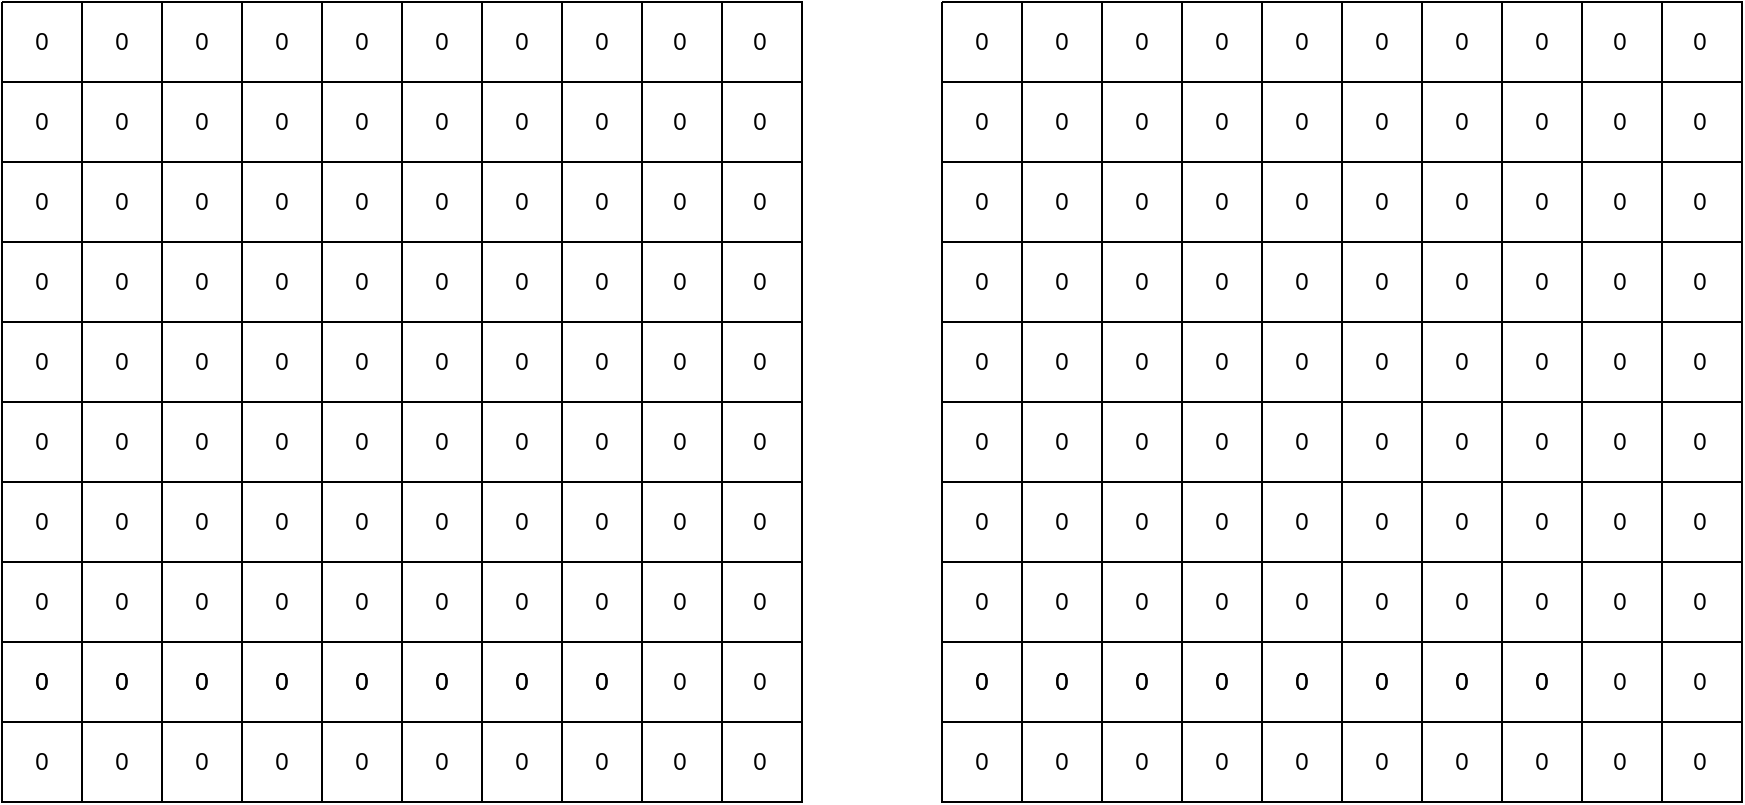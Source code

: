 <mxfile version="26.2.13">
  <diagram name="第 1 页" id="OUNnUQod2xvK-KVeyG47">
    <mxGraphModel dx="375" dy="508" grid="1" gridSize="10" guides="1" tooltips="1" connect="1" arrows="1" fold="1" page="1" pageScale="1" pageWidth="827" pageHeight="1169" math="0" shadow="0">
      <root>
        <mxCell id="0" />
        <mxCell id="1" parent="0" />
        <mxCell id="dnJYd_XQ4KpiOf3K0V7W-134" value="" style="group" vertex="1" connectable="0" parent="1">
          <mxGeometry x="20" y="20" width="400" height="400" as="geometry" />
        </mxCell>
        <mxCell id="dnJYd_XQ4KpiOf3K0V7W-11" value="" style="shape=stencil(rZfBboMwDEC/ZQcfmYBAgGOgdN/BRjaiUUDA2u7vF6Cg0tEobSxxwHby/JRIIQBJuiJrOLh2lR04kB24rmOfHVtm3lqRy1C+FXPBnuLTTZx1Df/op+Qxa0X2XvKp0vVt/c1PIu8vDFEVvBX9UCUp2EyOGR6SfNYt/2rrnypfFZayKMsJNqb2m4OaTLaZm1pXXZ1X/7bjeuaLZQ0vqQ/Mg4hCGkKcQhxBSoE5EFJZlUPuAw71cTA7T/0u6/K7iratZ0ApqivAsrR4iCV+BIKO0ALMuyHXPgTGIA0gZhDvTTbBQVlCHYbKAmMj9RgqC4JgocdQWXgIFnoMlYWPYKHHUFlQBAs9hsoiQLDQY6gsQgQLPYbKIkKw0GPMp10ALB6/PU+dds669VP2zxz2awvX2MJFsCDGFgTBwjO28BAsfGMLH8GCGltQBIvA2CJAsAiNLUIEi8jYInrIgiQyP17Qt2p3r/bjtH//BmN2+nMZE38=);whiteSpace=wrap;html=1;" vertex="1" parent="dnJYd_XQ4KpiOf3K0V7W-134">
          <mxGeometry width="400" height="400" as="geometry" />
        </mxCell>
        <mxCell id="dnJYd_XQ4KpiOf3K0V7W-12" value="0" style="text;html=1;align=center;verticalAlign=middle;whiteSpace=wrap;rounded=0;" vertex="1" parent="dnJYd_XQ4KpiOf3K0V7W-134">
          <mxGeometry x="5" y="5" width="30" height="30" as="geometry" />
        </mxCell>
        <mxCell id="dnJYd_XQ4KpiOf3K0V7W-13" value="0" style="text;html=1;align=center;verticalAlign=middle;whiteSpace=wrap;rounded=0;" vertex="1" parent="dnJYd_XQ4KpiOf3K0V7W-134">
          <mxGeometry x="45" y="5" width="30" height="30" as="geometry" />
        </mxCell>
        <mxCell id="dnJYd_XQ4KpiOf3K0V7W-19" value="0" style="text;html=1;align=center;verticalAlign=middle;whiteSpace=wrap;rounded=0;" vertex="1" parent="dnJYd_XQ4KpiOf3K0V7W-134">
          <mxGeometry x="85" y="5" width="30" height="30" as="geometry" />
        </mxCell>
        <mxCell id="dnJYd_XQ4KpiOf3K0V7W-20" value="0" style="text;html=1;align=center;verticalAlign=middle;whiteSpace=wrap;rounded=0;" vertex="1" parent="dnJYd_XQ4KpiOf3K0V7W-134">
          <mxGeometry x="125" y="5" width="30" height="30" as="geometry" />
        </mxCell>
        <mxCell id="dnJYd_XQ4KpiOf3K0V7W-21" value="0" style="text;html=1;align=center;verticalAlign=middle;whiteSpace=wrap;rounded=0;" vertex="1" parent="dnJYd_XQ4KpiOf3K0V7W-134">
          <mxGeometry x="165" y="5" width="30" height="30" as="geometry" />
        </mxCell>
        <mxCell id="dnJYd_XQ4KpiOf3K0V7W-22" value="0" style="text;html=1;align=center;verticalAlign=middle;whiteSpace=wrap;rounded=0;" vertex="1" parent="dnJYd_XQ4KpiOf3K0V7W-134">
          <mxGeometry x="205" y="5" width="30" height="30" as="geometry" />
        </mxCell>
        <mxCell id="dnJYd_XQ4KpiOf3K0V7W-23" value="0" style="text;html=1;align=center;verticalAlign=middle;whiteSpace=wrap;rounded=0;" vertex="1" parent="dnJYd_XQ4KpiOf3K0V7W-134">
          <mxGeometry x="245" y="5" width="30" height="30" as="geometry" />
        </mxCell>
        <mxCell id="dnJYd_XQ4KpiOf3K0V7W-24" value="0" style="text;html=1;align=center;verticalAlign=middle;whiteSpace=wrap;rounded=0;" vertex="1" parent="dnJYd_XQ4KpiOf3K0V7W-134">
          <mxGeometry x="285" y="5" width="30" height="30" as="geometry" />
        </mxCell>
        <mxCell id="dnJYd_XQ4KpiOf3K0V7W-25" value="0" style="text;html=1;align=center;verticalAlign=middle;whiteSpace=wrap;rounded=0;" vertex="1" parent="dnJYd_XQ4KpiOf3K0V7W-134">
          <mxGeometry x="323.5" y="5" width="30" height="30" as="geometry" />
        </mxCell>
        <mxCell id="dnJYd_XQ4KpiOf3K0V7W-26" value="0" style="text;html=1;align=center;verticalAlign=middle;whiteSpace=wrap;rounded=0;" vertex="1" parent="dnJYd_XQ4KpiOf3K0V7W-134">
          <mxGeometry x="363.5" y="5" width="30" height="30" as="geometry" />
        </mxCell>
        <mxCell id="dnJYd_XQ4KpiOf3K0V7W-27" value="0" style="text;html=1;align=center;verticalAlign=middle;whiteSpace=wrap;rounded=0;" vertex="1" parent="dnJYd_XQ4KpiOf3K0V7W-134">
          <mxGeometry x="5" y="45" width="30" height="30" as="geometry" />
        </mxCell>
        <mxCell id="dnJYd_XQ4KpiOf3K0V7W-28" value="0" style="text;html=1;align=center;verticalAlign=middle;whiteSpace=wrap;rounded=0;" vertex="1" parent="dnJYd_XQ4KpiOf3K0V7W-134">
          <mxGeometry x="45" y="45" width="30" height="30" as="geometry" />
        </mxCell>
        <mxCell id="dnJYd_XQ4KpiOf3K0V7W-29" value="0" style="text;html=1;align=center;verticalAlign=middle;whiteSpace=wrap;rounded=0;" vertex="1" parent="dnJYd_XQ4KpiOf3K0V7W-134">
          <mxGeometry x="85" y="45" width="30" height="30" as="geometry" />
        </mxCell>
        <mxCell id="dnJYd_XQ4KpiOf3K0V7W-30" value="0" style="text;html=1;align=center;verticalAlign=middle;whiteSpace=wrap;rounded=0;" vertex="1" parent="dnJYd_XQ4KpiOf3K0V7W-134">
          <mxGeometry x="125" y="45" width="30" height="30" as="geometry" />
        </mxCell>
        <mxCell id="dnJYd_XQ4KpiOf3K0V7W-31" value="0" style="text;html=1;align=center;verticalAlign=middle;whiteSpace=wrap;rounded=0;" vertex="1" parent="dnJYd_XQ4KpiOf3K0V7W-134">
          <mxGeometry x="165" y="45" width="30" height="30" as="geometry" />
        </mxCell>
        <mxCell id="dnJYd_XQ4KpiOf3K0V7W-32" value="0" style="text;html=1;align=center;verticalAlign=middle;whiteSpace=wrap;rounded=0;" vertex="1" parent="dnJYd_XQ4KpiOf3K0V7W-134">
          <mxGeometry x="205" y="45" width="30" height="30" as="geometry" />
        </mxCell>
        <mxCell id="dnJYd_XQ4KpiOf3K0V7W-33" value="0" style="text;html=1;align=center;verticalAlign=middle;whiteSpace=wrap;rounded=0;" vertex="1" parent="dnJYd_XQ4KpiOf3K0V7W-134">
          <mxGeometry x="245" y="45" width="30" height="30" as="geometry" />
        </mxCell>
        <mxCell id="dnJYd_XQ4KpiOf3K0V7W-34" value="0" style="text;html=1;align=center;verticalAlign=middle;whiteSpace=wrap;rounded=0;" vertex="1" parent="dnJYd_XQ4KpiOf3K0V7W-134">
          <mxGeometry x="285" y="45" width="30" height="30" as="geometry" />
        </mxCell>
        <mxCell id="dnJYd_XQ4KpiOf3K0V7W-35" value="0" style="text;html=1;align=center;verticalAlign=middle;whiteSpace=wrap;rounded=0;" vertex="1" parent="dnJYd_XQ4KpiOf3K0V7W-134">
          <mxGeometry x="323.5" y="45" width="30" height="30" as="geometry" />
        </mxCell>
        <mxCell id="dnJYd_XQ4KpiOf3K0V7W-36" value="0" style="text;html=1;align=center;verticalAlign=middle;whiteSpace=wrap;rounded=0;" vertex="1" parent="dnJYd_XQ4KpiOf3K0V7W-134">
          <mxGeometry x="363.5" y="45" width="30" height="30" as="geometry" />
        </mxCell>
        <mxCell id="dnJYd_XQ4KpiOf3K0V7W-37" value="0" style="text;html=1;align=center;verticalAlign=middle;whiteSpace=wrap;rounded=0;" vertex="1" parent="dnJYd_XQ4KpiOf3K0V7W-134">
          <mxGeometry x="5" y="85" width="30" height="30" as="geometry" />
        </mxCell>
        <mxCell id="dnJYd_XQ4KpiOf3K0V7W-38" value="0" style="text;html=1;align=center;verticalAlign=middle;whiteSpace=wrap;rounded=0;" vertex="1" parent="dnJYd_XQ4KpiOf3K0V7W-134">
          <mxGeometry x="45" y="85" width="30" height="30" as="geometry" />
        </mxCell>
        <mxCell id="dnJYd_XQ4KpiOf3K0V7W-39" value="0" style="text;html=1;align=center;verticalAlign=middle;whiteSpace=wrap;rounded=0;" vertex="1" parent="dnJYd_XQ4KpiOf3K0V7W-134">
          <mxGeometry x="85" y="85" width="30" height="30" as="geometry" />
        </mxCell>
        <mxCell id="dnJYd_XQ4KpiOf3K0V7W-40" value="0" style="text;html=1;align=center;verticalAlign=middle;whiteSpace=wrap;rounded=0;" vertex="1" parent="dnJYd_XQ4KpiOf3K0V7W-134">
          <mxGeometry x="125" y="85" width="30" height="30" as="geometry" />
        </mxCell>
        <mxCell id="dnJYd_XQ4KpiOf3K0V7W-41" value="0" style="text;html=1;align=center;verticalAlign=middle;whiteSpace=wrap;rounded=0;" vertex="1" parent="dnJYd_XQ4KpiOf3K0V7W-134">
          <mxGeometry x="165" y="85" width="30" height="30" as="geometry" />
        </mxCell>
        <mxCell id="dnJYd_XQ4KpiOf3K0V7W-42" value="0" style="text;html=1;align=center;verticalAlign=middle;whiteSpace=wrap;rounded=0;" vertex="1" parent="dnJYd_XQ4KpiOf3K0V7W-134">
          <mxGeometry x="205" y="85" width="30" height="30" as="geometry" />
        </mxCell>
        <mxCell id="dnJYd_XQ4KpiOf3K0V7W-43" value="0" style="text;html=1;align=center;verticalAlign=middle;whiteSpace=wrap;rounded=0;" vertex="1" parent="dnJYd_XQ4KpiOf3K0V7W-134">
          <mxGeometry x="245" y="85" width="30" height="30" as="geometry" />
        </mxCell>
        <mxCell id="dnJYd_XQ4KpiOf3K0V7W-44" value="0" style="text;html=1;align=center;verticalAlign=middle;whiteSpace=wrap;rounded=0;" vertex="1" parent="dnJYd_XQ4KpiOf3K0V7W-134">
          <mxGeometry x="285" y="85" width="30" height="30" as="geometry" />
        </mxCell>
        <mxCell id="dnJYd_XQ4KpiOf3K0V7W-45" value="0" style="text;html=1;align=center;verticalAlign=middle;whiteSpace=wrap;rounded=0;" vertex="1" parent="dnJYd_XQ4KpiOf3K0V7W-134">
          <mxGeometry x="323.5" y="85" width="30" height="30" as="geometry" />
        </mxCell>
        <mxCell id="dnJYd_XQ4KpiOf3K0V7W-46" value="0" style="text;html=1;align=center;verticalAlign=middle;whiteSpace=wrap;rounded=0;" vertex="1" parent="dnJYd_XQ4KpiOf3K0V7W-134">
          <mxGeometry x="363.5" y="85" width="30" height="30" as="geometry" />
        </mxCell>
        <mxCell id="dnJYd_XQ4KpiOf3K0V7W-47" value="0" style="text;html=1;align=center;verticalAlign=middle;whiteSpace=wrap;rounded=0;" vertex="1" parent="dnJYd_XQ4KpiOf3K0V7W-134">
          <mxGeometry x="5" y="125" width="30" height="30" as="geometry" />
        </mxCell>
        <mxCell id="dnJYd_XQ4KpiOf3K0V7W-48" value="0" style="text;html=1;align=center;verticalAlign=middle;whiteSpace=wrap;rounded=0;" vertex="1" parent="dnJYd_XQ4KpiOf3K0V7W-134">
          <mxGeometry x="45" y="125" width="30" height="30" as="geometry" />
        </mxCell>
        <mxCell id="dnJYd_XQ4KpiOf3K0V7W-49" value="0" style="text;html=1;align=center;verticalAlign=middle;whiteSpace=wrap;rounded=0;" vertex="1" parent="dnJYd_XQ4KpiOf3K0V7W-134">
          <mxGeometry x="85" y="125" width="30" height="30" as="geometry" />
        </mxCell>
        <mxCell id="dnJYd_XQ4KpiOf3K0V7W-50" value="0" style="text;html=1;align=center;verticalAlign=middle;whiteSpace=wrap;rounded=0;" vertex="1" parent="dnJYd_XQ4KpiOf3K0V7W-134">
          <mxGeometry x="125" y="125" width="30" height="30" as="geometry" />
        </mxCell>
        <mxCell id="dnJYd_XQ4KpiOf3K0V7W-51" value="0" style="text;html=1;align=center;verticalAlign=middle;whiteSpace=wrap;rounded=0;" vertex="1" parent="dnJYd_XQ4KpiOf3K0V7W-134">
          <mxGeometry x="165" y="125" width="30" height="30" as="geometry" />
        </mxCell>
        <mxCell id="dnJYd_XQ4KpiOf3K0V7W-52" value="0" style="text;html=1;align=center;verticalAlign=middle;whiteSpace=wrap;rounded=0;" vertex="1" parent="dnJYd_XQ4KpiOf3K0V7W-134">
          <mxGeometry x="205" y="125" width="30" height="30" as="geometry" />
        </mxCell>
        <mxCell id="dnJYd_XQ4KpiOf3K0V7W-53" value="0" style="text;html=1;align=center;verticalAlign=middle;whiteSpace=wrap;rounded=0;" vertex="1" parent="dnJYd_XQ4KpiOf3K0V7W-134">
          <mxGeometry x="245" y="125" width="30" height="30" as="geometry" />
        </mxCell>
        <mxCell id="dnJYd_XQ4KpiOf3K0V7W-54" value="0" style="text;html=1;align=center;verticalAlign=middle;whiteSpace=wrap;rounded=0;" vertex="1" parent="dnJYd_XQ4KpiOf3K0V7W-134">
          <mxGeometry x="285" y="125" width="30" height="30" as="geometry" />
        </mxCell>
        <mxCell id="dnJYd_XQ4KpiOf3K0V7W-55" value="0" style="text;html=1;align=center;verticalAlign=middle;whiteSpace=wrap;rounded=0;" vertex="1" parent="dnJYd_XQ4KpiOf3K0V7W-134">
          <mxGeometry x="323.5" y="125" width="30" height="30" as="geometry" />
        </mxCell>
        <mxCell id="dnJYd_XQ4KpiOf3K0V7W-56" value="0" style="text;html=1;align=center;verticalAlign=middle;whiteSpace=wrap;rounded=0;" vertex="1" parent="dnJYd_XQ4KpiOf3K0V7W-134">
          <mxGeometry x="363.5" y="125" width="30" height="30" as="geometry" />
        </mxCell>
        <mxCell id="dnJYd_XQ4KpiOf3K0V7W-57" value="0" style="text;html=1;align=center;verticalAlign=middle;whiteSpace=wrap;rounded=0;" vertex="1" parent="dnJYd_XQ4KpiOf3K0V7W-134">
          <mxGeometry x="5" y="165" width="30" height="30" as="geometry" />
        </mxCell>
        <mxCell id="dnJYd_XQ4KpiOf3K0V7W-58" value="0" style="text;html=1;align=center;verticalAlign=middle;whiteSpace=wrap;rounded=0;" vertex="1" parent="dnJYd_XQ4KpiOf3K0V7W-134">
          <mxGeometry x="45" y="165" width="30" height="30" as="geometry" />
        </mxCell>
        <mxCell id="dnJYd_XQ4KpiOf3K0V7W-59" value="0" style="text;html=1;align=center;verticalAlign=middle;whiteSpace=wrap;rounded=0;" vertex="1" parent="dnJYd_XQ4KpiOf3K0V7W-134">
          <mxGeometry x="85" y="165" width="30" height="30" as="geometry" />
        </mxCell>
        <mxCell id="dnJYd_XQ4KpiOf3K0V7W-60" value="0" style="text;html=1;align=center;verticalAlign=middle;whiteSpace=wrap;rounded=0;" vertex="1" parent="dnJYd_XQ4KpiOf3K0V7W-134">
          <mxGeometry x="125" y="165" width="30" height="30" as="geometry" />
        </mxCell>
        <mxCell id="dnJYd_XQ4KpiOf3K0V7W-61" value="0" style="text;html=1;align=center;verticalAlign=middle;whiteSpace=wrap;rounded=0;" vertex="1" parent="dnJYd_XQ4KpiOf3K0V7W-134">
          <mxGeometry x="165" y="165" width="30" height="30" as="geometry" />
        </mxCell>
        <mxCell id="dnJYd_XQ4KpiOf3K0V7W-62" value="0" style="text;html=1;align=center;verticalAlign=middle;whiteSpace=wrap;rounded=0;" vertex="1" parent="dnJYd_XQ4KpiOf3K0V7W-134">
          <mxGeometry x="205" y="165" width="30" height="30" as="geometry" />
        </mxCell>
        <mxCell id="dnJYd_XQ4KpiOf3K0V7W-63" value="0" style="text;html=1;align=center;verticalAlign=middle;whiteSpace=wrap;rounded=0;" vertex="1" parent="dnJYd_XQ4KpiOf3K0V7W-134">
          <mxGeometry x="245" y="165" width="30" height="30" as="geometry" />
        </mxCell>
        <mxCell id="dnJYd_XQ4KpiOf3K0V7W-64" value="0" style="text;html=1;align=center;verticalAlign=middle;whiteSpace=wrap;rounded=0;" vertex="1" parent="dnJYd_XQ4KpiOf3K0V7W-134">
          <mxGeometry x="285" y="165" width="30" height="30" as="geometry" />
        </mxCell>
        <mxCell id="dnJYd_XQ4KpiOf3K0V7W-65" value="0" style="text;html=1;align=center;verticalAlign=middle;whiteSpace=wrap;rounded=0;" vertex="1" parent="dnJYd_XQ4KpiOf3K0V7W-134">
          <mxGeometry x="323.5" y="165" width="30" height="30" as="geometry" />
        </mxCell>
        <mxCell id="dnJYd_XQ4KpiOf3K0V7W-66" value="0" style="text;html=1;align=center;verticalAlign=middle;whiteSpace=wrap;rounded=0;" vertex="1" parent="dnJYd_XQ4KpiOf3K0V7W-134">
          <mxGeometry x="363.5" y="165" width="30" height="30" as="geometry" />
        </mxCell>
        <mxCell id="dnJYd_XQ4KpiOf3K0V7W-67" value="0" style="text;html=1;align=center;verticalAlign=middle;whiteSpace=wrap;rounded=0;" vertex="1" parent="dnJYd_XQ4KpiOf3K0V7W-134">
          <mxGeometry x="5" y="205" width="30" height="30" as="geometry" />
        </mxCell>
        <mxCell id="dnJYd_XQ4KpiOf3K0V7W-68" value="0" style="text;html=1;align=center;verticalAlign=middle;whiteSpace=wrap;rounded=0;" vertex="1" parent="dnJYd_XQ4KpiOf3K0V7W-134">
          <mxGeometry x="45" y="205" width="30" height="30" as="geometry" />
        </mxCell>
        <mxCell id="dnJYd_XQ4KpiOf3K0V7W-69" value="0" style="text;html=1;align=center;verticalAlign=middle;whiteSpace=wrap;rounded=0;" vertex="1" parent="dnJYd_XQ4KpiOf3K0V7W-134">
          <mxGeometry x="85" y="205" width="30" height="30" as="geometry" />
        </mxCell>
        <mxCell id="dnJYd_XQ4KpiOf3K0V7W-70" value="0" style="text;html=1;align=center;verticalAlign=middle;whiteSpace=wrap;rounded=0;" vertex="1" parent="dnJYd_XQ4KpiOf3K0V7W-134">
          <mxGeometry x="125" y="205" width="30" height="30" as="geometry" />
        </mxCell>
        <mxCell id="dnJYd_XQ4KpiOf3K0V7W-71" value="0" style="text;html=1;align=center;verticalAlign=middle;whiteSpace=wrap;rounded=0;" vertex="1" parent="dnJYd_XQ4KpiOf3K0V7W-134">
          <mxGeometry x="165" y="205" width="30" height="30" as="geometry" />
        </mxCell>
        <mxCell id="dnJYd_XQ4KpiOf3K0V7W-72" value="0" style="text;html=1;align=center;verticalAlign=middle;whiteSpace=wrap;rounded=0;" vertex="1" parent="dnJYd_XQ4KpiOf3K0V7W-134">
          <mxGeometry x="205" y="205" width="30" height="30" as="geometry" />
        </mxCell>
        <mxCell id="dnJYd_XQ4KpiOf3K0V7W-73" value="0" style="text;html=1;align=center;verticalAlign=middle;whiteSpace=wrap;rounded=0;" vertex="1" parent="dnJYd_XQ4KpiOf3K0V7W-134">
          <mxGeometry x="245" y="205" width="30" height="30" as="geometry" />
        </mxCell>
        <mxCell id="dnJYd_XQ4KpiOf3K0V7W-74" value="0" style="text;html=1;align=center;verticalAlign=middle;whiteSpace=wrap;rounded=0;" vertex="1" parent="dnJYd_XQ4KpiOf3K0V7W-134">
          <mxGeometry x="285" y="205" width="30" height="30" as="geometry" />
        </mxCell>
        <mxCell id="dnJYd_XQ4KpiOf3K0V7W-75" value="0" style="text;html=1;align=center;verticalAlign=middle;whiteSpace=wrap;rounded=0;" vertex="1" parent="dnJYd_XQ4KpiOf3K0V7W-134">
          <mxGeometry x="323.5" y="205" width="30" height="30" as="geometry" />
        </mxCell>
        <mxCell id="dnJYd_XQ4KpiOf3K0V7W-76" value="0" style="text;html=1;align=center;verticalAlign=middle;whiteSpace=wrap;rounded=0;" vertex="1" parent="dnJYd_XQ4KpiOf3K0V7W-134">
          <mxGeometry x="363.5" y="205" width="30" height="30" as="geometry" />
        </mxCell>
        <mxCell id="dnJYd_XQ4KpiOf3K0V7W-77" value="0" style="text;html=1;align=center;verticalAlign=middle;whiteSpace=wrap;rounded=0;" vertex="1" parent="dnJYd_XQ4KpiOf3K0V7W-134">
          <mxGeometry x="5" y="245" width="30" height="30" as="geometry" />
        </mxCell>
        <mxCell id="dnJYd_XQ4KpiOf3K0V7W-78" value="0" style="text;html=1;align=center;verticalAlign=middle;whiteSpace=wrap;rounded=0;" vertex="1" parent="dnJYd_XQ4KpiOf3K0V7W-134">
          <mxGeometry x="45" y="245" width="30" height="30" as="geometry" />
        </mxCell>
        <mxCell id="dnJYd_XQ4KpiOf3K0V7W-79" value="0" style="text;html=1;align=center;verticalAlign=middle;whiteSpace=wrap;rounded=0;" vertex="1" parent="dnJYd_XQ4KpiOf3K0V7W-134">
          <mxGeometry x="85" y="245" width="30" height="30" as="geometry" />
        </mxCell>
        <mxCell id="dnJYd_XQ4KpiOf3K0V7W-80" value="0" style="text;html=1;align=center;verticalAlign=middle;whiteSpace=wrap;rounded=0;" vertex="1" parent="dnJYd_XQ4KpiOf3K0V7W-134">
          <mxGeometry x="125" y="245" width="30" height="30" as="geometry" />
        </mxCell>
        <mxCell id="dnJYd_XQ4KpiOf3K0V7W-81" value="0" style="text;html=1;align=center;verticalAlign=middle;whiteSpace=wrap;rounded=0;" vertex="1" parent="dnJYd_XQ4KpiOf3K0V7W-134">
          <mxGeometry x="165" y="245" width="30" height="30" as="geometry" />
        </mxCell>
        <mxCell id="dnJYd_XQ4KpiOf3K0V7W-82" value="0" style="text;html=1;align=center;verticalAlign=middle;whiteSpace=wrap;rounded=0;" vertex="1" parent="dnJYd_XQ4KpiOf3K0V7W-134">
          <mxGeometry x="205" y="245" width="30" height="30" as="geometry" />
        </mxCell>
        <mxCell id="dnJYd_XQ4KpiOf3K0V7W-83" value="0" style="text;html=1;align=center;verticalAlign=middle;whiteSpace=wrap;rounded=0;" vertex="1" parent="dnJYd_XQ4KpiOf3K0V7W-134">
          <mxGeometry x="245" y="245" width="30" height="30" as="geometry" />
        </mxCell>
        <mxCell id="dnJYd_XQ4KpiOf3K0V7W-84" value="0" style="text;html=1;align=center;verticalAlign=middle;whiteSpace=wrap;rounded=0;" vertex="1" parent="dnJYd_XQ4KpiOf3K0V7W-134">
          <mxGeometry x="285" y="245" width="30" height="30" as="geometry" />
        </mxCell>
        <mxCell id="dnJYd_XQ4KpiOf3K0V7W-85" value="0" style="text;html=1;align=center;verticalAlign=middle;whiteSpace=wrap;rounded=0;" vertex="1" parent="dnJYd_XQ4KpiOf3K0V7W-134">
          <mxGeometry x="323.5" y="245" width="30" height="30" as="geometry" />
        </mxCell>
        <mxCell id="dnJYd_XQ4KpiOf3K0V7W-86" value="0" style="text;html=1;align=center;verticalAlign=middle;whiteSpace=wrap;rounded=0;" vertex="1" parent="dnJYd_XQ4KpiOf3K0V7W-134">
          <mxGeometry x="363.5" y="245" width="30" height="30" as="geometry" />
        </mxCell>
        <mxCell id="dnJYd_XQ4KpiOf3K0V7W-87" value="0" style="text;html=1;align=center;verticalAlign=middle;whiteSpace=wrap;rounded=0;" vertex="1" parent="dnJYd_XQ4KpiOf3K0V7W-134">
          <mxGeometry x="5" y="285" width="30" height="30" as="geometry" />
        </mxCell>
        <mxCell id="dnJYd_XQ4KpiOf3K0V7W-88" value="0" style="text;html=1;align=center;verticalAlign=middle;whiteSpace=wrap;rounded=0;" vertex="1" parent="dnJYd_XQ4KpiOf3K0V7W-134">
          <mxGeometry x="45" y="285" width="30" height="30" as="geometry" />
        </mxCell>
        <mxCell id="dnJYd_XQ4KpiOf3K0V7W-89" value="0" style="text;html=1;align=center;verticalAlign=middle;whiteSpace=wrap;rounded=0;" vertex="1" parent="dnJYd_XQ4KpiOf3K0V7W-134">
          <mxGeometry x="85" y="285" width="30" height="30" as="geometry" />
        </mxCell>
        <mxCell id="dnJYd_XQ4KpiOf3K0V7W-90" value="0" style="text;html=1;align=center;verticalAlign=middle;whiteSpace=wrap;rounded=0;" vertex="1" parent="dnJYd_XQ4KpiOf3K0V7W-134">
          <mxGeometry x="125" y="285" width="30" height="30" as="geometry" />
        </mxCell>
        <mxCell id="dnJYd_XQ4KpiOf3K0V7W-91" value="0" style="text;html=1;align=center;verticalAlign=middle;whiteSpace=wrap;rounded=0;" vertex="1" parent="dnJYd_XQ4KpiOf3K0V7W-134">
          <mxGeometry x="165" y="285" width="30" height="30" as="geometry" />
        </mxCell>
        <mxCell id="dnJYd_XQ4KpiOf3K0V7W-92" value="0" style="text;html=1;align=center;verticalAlign=middle;whiteSpace=wrap;rounded=0;" vertex="1" parent="dnJYd_XQ4KpiOf3K0V7W-134">
          <mxGeometry x="205" y="285" width="30" height="30" as="geometry" />
        </mxCell>
        <mxCell id="dnJYd_XQ4KpiOf3K0V7W-93" value="0" style="text;html=1;align=center;verticalAlign=middle;whiteSpace=wrap;rounded=0;" vertex="1" parent="dnJYd_XQ4KpiOf3K0V7W-134">
          <mxGeometry x="245" y="285" width="30" height="30" as="geometry" />
        </mxCell>
        <mxCell id="dnJYd_XQ4KpiOf3K0V7W-94" value="0" style="text;html=1;align=center;verticalAlign=middle;whiteSpace=wrap;rounded=0;" vertex="1" parent="dnJYd_XQ4KpiOf3K0V7W-134">
          <mxGeometry x="285" y="285" width="30" height="30" as="geometry" />
        </mxCell>
        <mxCell id="dnJYd_XQ4KpiOf3K0V7W-95" value="0" style="text;html=1;align=center;verticalAlign=middle;whiteSpace=wrap;rounded=0;" vertex="1" parent="dnJYd_XQ4KpiOf3K0V7W-134">
          <mxGeometry x="323.5" y="285" width="30" height="30" as="geometry" />
        </mxCell>
        <mxCell id="dnJYd_XQ4KpiOf3K0V7W-96" value="0" style="text;html=1;align=center;verticalAlign=middle;whiteSpace=wrap;rounded=0;" vertex="1" parent="dnJYd_XQ4KpiOf3K0V7W-134">
          <mxGeometry x="363.5" y="285" width="30" height="30" as="geometry" />
        </mxCell>
        <mxCell id="dnJYd_XQ4KpiOf3K0V7W-97" value="0" style="text;html=1;align=center;verticalAlign=middle;whiteSpace=wrap;rounded=0;" vertex="1" parent="dnJYd_XQ4KpiOf3K0V7W-134">
          <mxGeometry x="5" y="325" width="30" height="30" as="geometry" />
        </mxCell>
        <mxCell id="dnJYd_XQ4KpiOf3K0V7W-98" value="0" style="text;html=1;align=center;verticalAlign=middle;whiteSpace=wrap;rounded=0;" vertex="1" parent="dnJYd_XQ4KpiOf3K0V7W-134">
          <mxGeometry x="45" y="325" width="30" height="30" as="geometry" />
        </mxCell>
        <mxCell id="dnJYd_XQ4KpiOf3K0V7W-99" value="0" style="text;html=1;align=center;verticalAlign=middle;whiteSpace=wrap;rounded=0;" vertex="1" parent="dnJYd_XQ4KpiOf3K0V7W-134">
          <mxGeometry x="85" y="325" width="30" height="30" as="geometry" />
        </mxCell>
        <mxCell id="dnJYd_XQ4KpiOf3K0V7W-100" value="0" style="text;html=1;align=center;verticalAlign=middle;whiteSpace=wrap;rounded=0;" vertex="1" parent="dnJYd_XQ4KpiOf3K0V7W-134">
          <mxGeometry x="125" y="325" width="30" height="30" as="geometry" />
        </mxCell>
        <mxCell id="dnJYd_XQ4KpiOf3K0V7W-101" value="0" style="text;html=1;align=center;verticalAlign=middle;whiteSpace=wrap;rounded=0;" vertex="1" parent="dnJYd_XQ4KpiOf3K0V7W-134">
          <mxGeometry x="165" y="325" width="30" height="30" as="geometry" />
        </mxCell>
        <mxCell id="dnJYd_XQ4KpiOf3K0V7W-102" value="0" style="text;html=1;align=center;verticalAlign=middle;whiteSpace=wrap;rounded=0;" vertex="1" parent="dnJYd_XQ4KpiOf3K0V7W-134">
          <mxGeometry x="205" y="325" width="30" height="30" as="geometry" />
        </mxCell>
        <mxCell id="dnJYd_XQ4KpiOf3K0V7W-103" value="0" style="text;html=1;align=center;verticalAlign=middle;whiteSpace=wrap;rounded=0;" vertex="1" parent="dnJYd_XQ4KpiOf3K0V7W-134">
          <mxGeometry x="245" y="325" width="30" height="30" as="geometry" />
        </mxCell>
        <mxCell id="dnJYd_XQ4KpiOf3K0V7W-104" value="0" style="text;html=1;align=center;verticalAlign=middle;whiteSpace=wrap;rounded=0;" vertex="1" parent="dnJYd_XQ4KpiOf3K0V7W-134">
          <mxGeometry x="285" y="325" width="30" height="30" as="geometry" />
        </mxCell>
        <mxCell id="dnJYd_XQ4KpiOf3K0V7W-105" value="0" style="text;html=1;align=center;verticalAlign=middle;whiteSpace=wrap;rounded=0;" vertex="1" parent="dnJYd_XQ4KpiOf3K0V7W-134">
          <mxGeometry x="323.5" y="325" width="30" height="30" as="geometry" />
        </mxCell>
        <mxCell id="dnJYd_XQ4KpiOf3K0V7W-106" value="0" style="text;html=1;align=center;verticalAlign=middle;whiteSpace=wrap;rounded=0;" vertex="1" parent="dnJYd_XQ4KpiOf3K0V7W-134">
          <mxGeometry x="363.5" y="325" width="30" height="30" as="geometry" />
        </mxCell>
        <mxCell id="dnJYd_XQ4KpiOf3K0V7W-107" value="0" style="text;html=1;align=center;verticalAlign=middle;whiteSpace=wrap;rounded=0;" vertex="1" parent="dnJYd_XQ4KpiOf3K0V7W-134">
          <mxGeometry x="5" y="325" width="30" height="30" as="geometry" />
        </mxCell>
        <mxCell id="dnJYd_XQ4KpiOf3K0V7W-108" value="0" style="text;html=1;align=center;verticalAlign=middle;whiteSpace=wrap;rounded=0;" vertex="1" parent="dnJYd_XQ4KpiOf3K0V7W-134">
          <mxGeometry x="45" y="325" width="30" height="30" as="geometry" />
        </mxCell>
        <mxCell id="dnJYd_XQ4KpiOf3K0V7W-109" value="0" style="text;html=1;align=center;verticalAlign=middle;whiteSpace=wrap;rounded=0;" vertex="1" parent="dnJYd_XQ4KpiOf3K0V7W-134">
          <mxGeometry x="85" y="325" width="30" height="30" as="geometry" />
        </mxCell>
        <mxCell id="dnJYd_XQ4KpiOf3K0V7W-110" value="0" style="text;html=1;align=center;verticalAlign=middle;whiteSpace=wrap;rounded=0;" vertex="1" parent="dnJYd_XQ4KpiOf3K0V7W-134">
          <mxGeometry x="125" y="325" width="30" height="30" as="geometry" />
        </mxCell>
        <mxCell id="dnJYd_XQ4KpiOf3K0V7W-111" value="0" style="text;html=1;align=center;verticalAlign=middle;whiteSpace=wrap;rounded=0;" vertex="1" parent="dnJYd_XQ4KpiOf3K0V7W-134">
          <mxGeometry x="165" y="325" width="30" height="30" as="geometry" />
        </mxCell>
        <mxCell id="dnJYd_XQ4KpiOf3K0V7W-112" value="0" style="text;html=1;align=center;verticalAlign=middle;whiteSpace=wrap;rounded=0;" vertex="1" parent="dnJYd_XQ4KpiOf3K0V7W-134">
          <mxGeometry x="205" y="325" width="30" height="30" as="geometry" />
        </mxCell>
        <mxCell id="dnJYd_XQ4KpiOf3K0V7W-113" value="0" style="text;html=1;align=center;verticalAlign=middle;whiteSpace=wrap;rounded=0;" vertex="1" parent="dnJYd_XQ4KpiOf3K0V7W-134">
          <mxGeometry x="245" y="325" width="30" height="30" as="geometry" />
        </mxCell>
        <mxCell id="dnJYd_XQ4KpiOf3K0V7W-114" value="0" style="text;html=1;align=center;verticalAlign=middle;whiteSpace=wrap;rounded=0;" vertex="1" parent="dnJYd_XQ4KpiOf3K0V7W-134">
          <mxGeometry x="285" y="325" width="30" height="30" as="geometry" />
        </mxCell>
        <mxCell id="dnJYd_XQ4KpiOf3K0V7W-124" value="0" style="text;html=1;align=center;verticalAlign=middle;whiteSpace=wrap;rounded=0;" vertex="1" parent="dnJYd_XQ4KpiOf3K0V7W-134">
          <mxGeometry x="323.5" y="365" width="30" height="30" as="geometry" />
        </mxCell>
        <mxCell id="dnJYd_XQ4KpiOf3K0V7W-125" value="0" style="text;html=1;align=center;verticalAlign=middle;whiteSpace=wrap;rounded=0;" vertex="1" parent="dnJYd_XQ4KpiOf3K0V7W-134">
          <mxGeometry x="363.5" y="365" width="30" height="30" as="geometry" />
        </mxCell>
        <mxCell id="dnJYd_XQ4KpiOf3K0V7W-126" value="0" style="text;html=1;align=center;verticalAlign=middle;whiteSpace=wrap;rounded=0;" vertex="1" parent="dnJYd_XQ4KpiOf3K0V7W-134">
          <mxGeometry x="5" y="365" width="30" height="30" as="geometry" />
        </mxCell>
        <mxCell id="dnJYd_XQ4KpiOf3K0V7W-127" value="0" style="text;html=1;align=center;verticalAlign=middle;whiteSpace=wrap;rounded=0;" vertex="1" parent="dnJYd_XQ4KpiOf3K0V7W-134">
          <mxGeometry x="45" y="365" width="30" height="30" as="geometry" />
        </mxCell>
        <mxCell id="dnJYd_XQ4KpiOf3K0V7W-128" value="0" style="text;html=1;align=center;verticalAlign=middle;whiteSpace=wrap;rounded=0;" vertex="1" parent="dnJYd_XQ4KpiOf3K0V7W-134">
          <mxGeometry x="85" y="365" width="30" height="30" as="geometry" />
        </mxCell>
        <mxCell id="dnJYd_XQ4KpiOf3K0V7W-129" value="0" style="text;html=1;align=center;verticalAlign=middle;whiteSpace=wrap;rounded=0;" vertex="1" parent="dnJYd_XQ4KpiOf3K0V7W-134">
          <mxGeometry x="125" y="365" width="30" height="30" as="geometry" />
        </mxCell>
        <mxCell id="dnJYd_XQ4KpiOf3K0V7W-130" value="0" style="text;html=1;align=center;verticalAlign=middle;whiteSpace=wrap;rounded=0;" vertex="1" parent="dnJYd_XQ4KpiOf3K0V7W-134">
          <mxGeometry x="165" y="365" width="30" height="30" as="geometry" />
        </mxCell>
        <mxCell id="dnJYd_XQ4KpiOf3K0V7W-131" value="0" style="text;html=1;align=center;verticalAlign=middle;whiteSpace=wrap;rounded=0;" vertex="1" parent="dnJYd_XQ4KpiOf3K0V7W-134">
          <mxGeometry x="205" y="365" width="30" height="30" as="geometry" />
        </mxCell>
        <mxCell id="dnJYd_XQ4KpiOf3K0V7W-132" value="0" style="text;html=1;align=center;verticalAlign=middle;whiteSpace=wrap;rounded=0;" vertex="1" parent="dnJYd_XQ4KpiOf3K0V7W-134">
          <mxGeometry x="245" y="365" width="30" height="30" as="geometry" />
        </mxCell>
        <mxCell id="dnJYd_XQ4KpiOf3K0V7W-133" value="0" style="text;html=1;align=center;verticalAlign=middle;whiteSpace=wrap;rounded=0;" vertex="1" parent="dnJYd_XQ4KpiOf3K0V7W-134">
          <mxGeometry x="285" y="365" width="30" height="30" as="geometry" />
        </mxCell>
        <mxCell id="dnJYd_XQ4KpiOf3K0V7W-135" value="" style="group" vertex="1" connectable="0" parent="1">
          <mxGeometry x="490" y="20" width="400" height="400" as="geometry" />
        </mxCell>
        <mxCell id="dnJYd_XQ4KpiOf3K0V7W-136" value="" style="shape=stencil(rZfBboMwDEC/ZQcfmYBAgGOgdN/BRjaiUUDA2u7vF6Cg0tEobSxxwHby/JRIIQBJuiJrOLh2lR04kB24rmOfHVtm3lqRy1C+FXPBnuLTTZx1Df/op+Qxa0X2XvKp0vVt/c1PIu8vDFEVvBX9UCUp2EyOGR6SfNYt/2rrnypfFZayKMsJNqb2m4OaTLaZm1pXXZ1X/7bjeuaLZQ0vqQ/Mg4hCGkKcQhxBSoE5EFJZlUPuAw71cTA7T/0u6/K7iratZ0ApqivAsrR4iCV+BIKO0ALMuyHXPgTGIA0gZhDvTTbBQVlCHYbKAmMj9RgqC4JgocdQWXgIFnoMlYWPYKHHUFlQBAs9hsoiQLDQY6gsQgQLPYbKIkKw0GPMp10ALB6/PU+dds669VP2zxz2awvX2MJFsCDGFgTBwjO28BAsfGMLH8GCGltQBIvA2CJAsAiNLUIEi8jYInrIgiQyP17Qt2p3r/bjtH//BmN2+nMZE38=);whiteSpace=wrap;html=1;" vertex="1" parent="dnJYd_XQ4KpiOf3K0V7W-135">
          <mxGeometry width="400" height="400" as="geometry" />
        </mxCell>
        <mxCell id="dnJYd_XQ4KpiOf3K0V7W-137" value="0" style="text;html=1;align=center;verticalAlign=middle;whiteSpace=wrap;rounded=0;" vertex="1" parent="dnJYd_XQ4KpiOf3K0V7W-135">
          <mxGeometry x="5" y="5" width="30" height="30" as="geometry" />
        </mxCell>
        <mxCell id="dnJYd_XQ4KpiOf3K0V7W-138" value="0" style="text;html=1;align=center;verticalAlign=middle;whiteSpace=wrap;rounded=0;" vertex="1" parent="dnJYd_XQ4KpiOf3K0V7W-135">
          <mxGeometry x="45" y="5" width="30" height="30" as="geometry" />
        </mxCell>
        <mxCell id="dnJYd_XQ4KpiOf3K0V7W-139" value="0" style="text;html=1;align=center;verticalAlign=middle;whiteSpace=wrap;rounded=0;" vertex="1" parent="dnJYd_XQ4KpiOf3K0V7W-135">
          <mxGeometry x="85" y="5" width="30" height="30" as="geometry" />
        </mxCell>
        <mxCell id="dnJYd_XQ4KpiOf3K0V7W-140" value="0" style="text;html=1;align=center;verticalAlign=middle;whiteSpace=wrap;rounded=0;" vertex="1" parent="dnJYd_XQ4KpiOf3K0V7W-135">
          <mxGeometry x="125" y="5" width="30" height="30" as="geometry" />
        </mxCell>
        <mxCell id="dnJYd_XQ4KpiOf3K0V7W-141" value="0" style="text;html=1;align=center;verticalAlign=middle;whiteSpace=wrap;rounded=0;" vertex="1" parent="dnJYd_XQ4KpiOf3K0V7W-135">
          <mxGeometry x="165" y="5" width="30" height="30" as="geometry" />
        </mxCell>
        <mxCell id="dnJYd_XQ4KpiOf3K0V7W-142" value="0" style="text;html=1;align=center;verticalAlign=middle;whiteSpace=wrap;rounded=0;" vertex="1" parent="dnJYd_XQ4KpiOf3K0V7W-135">
          <mxGeometry x="205" y="5" width="30" height="30" as="geometry" />
        </mxCell>
        <mxCell id="dnJYd_XQ4KpiOf3K0V7W-143" value="0" style="text;html=1;align=center;verticalAlign=middle;whiteSpace=wrap;rounded=0;" vertex="1" parent="dnJYd_XQ4KpiOf3K0V7W-135">
          <mxGeometry x="245" y="5" width="30" height="30" as="geometry" />
        </mxCell>
        <mxCell id="dnJYd_XQ4KpiOf3K0V7W-144" value="0" style="text;html=1;align=center;verticalAlign=middle;whiteSpace=wrap;rounded=0;" vertex="1" parent="dnJYd_XQ4KpiOf3K0V7W-135">
          <mxGeometry x="285" y="5" width="30" height="30" as="geometry" />
        </mxCell>
        <mxCell id="dnJYd_XQ4KpiOf3K0V7W-145" value="0" style="text;html=1;align=center;verticalAlign=middle;whiteSpace=wrap;rounded=0;" vertex="1" parent="dnJYd_XQ4KpiOf3K0V7W-135">
          <mxGeometry x="323.5" y="5" width="30" height="30" as="geometry" />
        </mxCell>
        <mxCell id="dnJYd_XQ4KpiOf3K0V7W-146" value="0" style="text;html=1;align=center;verticalAlign=middle;whiteSpace=wrap;rounded=0;" vertex="1" parent="dnJYd_XQ4KpiOf3K0V7W-135">
          <mxGeometry x="363.5" y="5" width="30" height="30" as="geometry" />
        </mxCell>
        <mxCell id="dnJYd_XQ4KpiOf3K0V7W-147" value="0" style="text;html=1;align=center;verticalAlign=middle;whiteSpace=wrap;rounded=0;" vertex="1" parent="dnJYd_XQ4KpiOf3K0V7W-135">
          <mxGeometry x="5" y="45" width="30" height="30" as="geometry" />
        </mxCell>
        <mxCell id="dnJYd_XQ4KpiOf3K0V7W-148" value="0" style="text;html=1;align=center;verticalAlign=middle;whiteSpace=wrap;rounded=0;" vertex="1" parent="dnJYd_XQ4KpiOf3K0V7W-135">
          <mxGeometry x="45" y="45" width="30" height="30" as="geometry" />
        </mxCell>
        <mxCell id="dnJYd_XQ4KpiOf3K0V7W-149" value="0" style="text;html=1;align=center;verticalAlign=middle;whiteSpace=wrap;rounded=0;" vertex="1" parent="dnJYd_XQ4KpiOf3K0V7W-135">
          <mxGeometry x="85" y="45" width="30" height="30" as="geometry" />
        </mxCell>
        <mxCell id="dnJYd_XQ4KpiOf3K0V7W-150" value="0" style="text;html=1;align=center;verticalAlign=middle;whiteSpace=wrap;rounded=0;" vertex="1" parent="dnJYd_XQ4KpiOf3K0V7W-135">
          <mxGeometry x="125" y="45" width="30" height="30" as="geometry" />
        </mxCell>
        <mxCell id="dnJYd_XQ4KpiOf3K0V7W-151" value="0" style="text;html=1;align=center;verticalAlign=middle;whiteSpace=wrap;rounded=0;" vertex="1" parent="dnJYd_XQ4KpiOf3K0V7W-135">
          <mxGeometry x="165" y="45" width="30" height="30" as="geometry" />
        </mxCell>
        <mxCell id="dnJYd_XQ4KpiOf3K0V7W-152" value="0" style="text;html=1;align=center;verticalAlign=middle;whiteSpace=wrap;rounded=0;" vertex="1" parent="dnJYd_XQ4KpiOf3K0V7W-135">
          <mxGeometry x="205" y="45" width="30" height="30" as="geometry" />
        </mxCell>
        <mxCell id="dnJYd_XQ4KpiOf3K0V7W-153" value="0" style="text;html=1;align=center;verticalAlign=middle;whiteSpace=wrap;rounded=0;" vertex="1" parent="dnJYd_XQ4KpiOf3K0V7W-135">
          <mxGeometry x="245" y="45" width="30" height="30" as="geometry" />
        </mxCell>
        <mxCell id="dnJYd_XQ4KpiOf3K0V7W-154" value="0" style="text;html=1;align=center;verticalAlign=middle;whiteSpace=wrap;rounded=0;" vertex="1" parent="dnJYd_XQ4KpiOf3K0V7W-135">
          <mxGeometry x="285" y="45" width="30" height="30" as="geometry" />
        </mxCell>
        <mxCell id="dnJYd_XQ4KpiOf3K0V7W-155" value="0" style="text;html=1;align=center;verticalAlign=middle;whiteSpace=wrap;rounded=0;" vertex="1" parent="dnJYd_XQ4KpiOf3K0V7W-135">
          <mxGeometry x="323.5" y="45" width="30" height="30" as="geometry" />
        </mxCell>
        <mxCell id="dnJYd_XQ4KpiOf3K0V7W-156" value="0" style="text;html=1;align=center;verticalAlign=middle;whiteSpace=wrap;rounded=0;" vertex="1" parent="dnJYd_XQ4KpiOf3K0V7W-135">
          <mxGeometry x="363.5" y="45" width="30" height="30" as="geometry" />
        </mxCell>
        <mxCell id="dnJYd_XQ4KpiOf3K0V7W-157" value="0" style="text;html=1;align=center;verticalAlign=middle;whiteSpace=wrap;rounded=0;" vertex="1" parent="dnJYd_XQ4KpiOf3K0V7W-135">
          <mxGeometry x="5" y="85" width="30" height="30" as="geometry" />
        </mxCell>
        <mxCell id="dnJYd_XQ4KpiOf3K0V7W-158" value="0" style="text;html=1;align=center;verticalAlign=middle;whiteSpace=wrap;rounded=0;" vertex="1" parent="dnJYd_XQ4KpiOf3K0V7W-135">
          <mxGeometry x="45" y="85" width="30" height="30" as="geometry" />
        </mxCell>
        <mxCell id="dnJYd_XQ4KpiOf3K0V7W-159" value="0" style="text;html=1;align=center;verticalAlign=middle;whiteSpace=wrap;rounded=0;" vertex="1" parent="dnJYd_XQ4KpiOf3K0V7W-135">
          <mxGeometry x="85" y="85" width="30" height="30" as="geometry" />
        </mxCell>
        <mxCell id="dnJYd_XQ4KpiOf3K0V7W-160" value="0" style="text;html=1;align=center;verticalAlign=middle;whiteSpace=wrap;rounded=0;" vertex="1" parent="dnJYd_XQ4KpiOf3K0V7W-135">
          <mxGeometry x="125" y="85" width="30" height="30" as="geometry" />
        </mxCell>
        <mxCell id="dnJYd_XQ4KpiOf3K0V7W-161" value="0" style="text;html=1;align=center;verticalAlign=middle;whiteSpace=wrap;rounded=0;" vertex="1" parent="dnJYd_XQ4KpiOf3K0V7W-135">
          <mxGeometry x="165" y="85" width="30" height="30" as="geometry" />
        </mxCell>
        <mxCell id="dnJYd_XQ4KpiOf3K0V7W-162" value="0" style="text;html=1;align=center;verticalAlign=middle;whiteSpace=wrap;rounded=0;" vertex="1" parent="dnJYd_XQ4KpiOf3K0V7W-135">
          <mxGeometry x="205" y="85" width="30" height="30" as="geometry" />
        </mxCell>
        <mxCell id="dnJYd_XQ4KpiOf3K0V7W-163" value="0" style="text;html=1;align=center;verticalAlign=middle;whiteSpace=wrap;rounded=0;" vertex="1" parent="dnJYd_XQ4KpiOf3K0V7W-135">
          <mxGeometry x="245" y="85" width="30" height="30" as="geometry" />
        </mxCell>
        <mxCell id="dnJYd_XQ4KpiOf3K0V7W-164" value="0" style="text;html=1;align=center;verticalAlign=middle;whiteSpace=wrap;rounded=0;" vertex="1" parent="dnJYd_XQ4KpiOf3K0V7W-135">
          <mxGeometry x="285" y="85" width="30" height="30" as="geometry" />
        </mxCell>
        <mxCell id="dnJYd_XQ4KpiOf3K0V7W-165" value="0" style="text;html=1;align=center;verticalAlign=middle;whiteSpace=wrap;rounded=0;" vertex="1" parent="dnJYd_XQ4KpiOf3K0V7W-135">
          <mxGeometry x="323.5" y="85" width="30" height="30" as="geometry" />
        </mxCell>
        <mxCell id="dnJYd_XQ4KpiOf3K0V7W-166" value="0" style="text;html=1;align=center;verticalAlign=middle;whiteSpace=wrap;rounded=0;" vertex="1" parent="dnJYd_XQ4KpiOf3K0V7W-135">
          <mxGeometry x="363.5" y="85" width="30" height="30" as="geometry" />
        </mxCell>
        <mxCell id="dnJYd_XQ4KpiOf3K0V7W-167" value="0" style="text;html=1;align=center;verticalAlign=middle;whiteSpace=wrap;rounded=0;" vertex="1" parent="dnJYd_XQ4KpiOf3K0V7W-135">
          <mxGeometry x="5" y="125" width="30" height="30" as="geometry" />
        </mxCell>
        <mxCell id="dnJYd_XQ4KpiOf3K0V7W-168" value="0" style="text;html=1;align=center;verticalAlign=middle;whiteSpace=wrap;rounded=0;" vertex="1" parent="dnJYd_XQ4KpiOf3K0V7W-135">
          <mxGeometry x="45" y="125" width="30" height="30" as="geometry" />
        </mxCell>
        <mxCell id="dnJYd_XQ4KpiOf3K0V7W-169" value="0" style="text;html=1;align=center;verticalAlign=middle;whiteSpace=wrap;rounded=0;" vertex="1" parent="dnJYd_XQ4KpiOf3K0V7W-135">
          <mxGeometry x="85" y="125" width="30" height="30" as="geometry" />
        </mxCell>
        <mxCell id="dnJYd_XQ4KpiOf3K0V7W-170" value="0" style="text;html=1;align=center;verticalAlign=middle;whiteSpace=wrap;rounded=0;" vertex="1" parent="dnJYd_XQ4KpiOf3K0V7W-135">
          <mxGeometry x="125" y="125" width="30" height="30" as="geometry" />
        </mxCell>
        <mxCell id="dnJYd_XQ4KpiOf3K0V7W-171" value="0" style="text;html=1;align=center;verticalAlign=middle;whiteSpace=wrap;rounded=0;" vertex="1" parent="dnJYd_XQ4KpiOf3K0V7W-135">
          <mxGeometry x="165" y="125" width="30" height="30" as="geometry" />
        </mxCell>
        <mxCell id="dnJYd_XQ4KpiOf3K0V7W-172" value="0" style="text;html=1;align=center;verticalAlign=middle;whiteSpace=wrap;rounded=0;" vertex="1" parent="dnJYd_XQ4KpiOf3K0V7W-135">
          <mxGeometry x="205" y="125" width="30" height="30" as="geometry" />
        </mxCell>
        <mxCell id="dnJYd_XQ4KpiOf3K0V7W-173" value="0" style="text;html=1;align=center;verticalAlign=middle;whiteSpace=wrap;rounded=0;" vertex="1" parent="dnJYd_XQ4KpiOf3K0V7W-135">
          <mxGeometry x="245" y="125" width="30" height="30" as="geometry" />
        </mxCell>
        <mxCell id="dnJYd_XQ4KpiOf3K0V7W-174" value="0" style="text;html=1;align=center;verticalAlign=middle;whiteSpace=wrap;rounded=0;" vertex="1" parent="dnJYd_XQ4KpiOf3K0V7W-135">
          <mxGeometry x="285" y="125" width="30" height="30" as="geometry" />
        </mxCell>
        <mxCell id="dnJYd_XQ4KpiOf3K0V7W-175" value="0" style="text;html=1;align=center;verticalAlign=middle;whiteSpace=wrap;rounded=0;" vertex="1" parent="dnJYd_XQ4KpiOf3K0V7W-135">
          <mxGeometry x="323.5" y="125" width="30" height="30" as="geometry" />
        </mxCell>
        <mxCell id="dnJYd_XQ4KpiOf3K0V7W-176" value="0" style="text;html=1;align=center;verticalAlign=middle;whiteSpace=wrap;rounded=0;" vertex="1" parent="dnJYd_XQ4KpiOf3K0V7W-135">
          <mxGeometry x="363.5" y="125" width="30" height="30" as="geometry" />
        </mxCell>
        <mxCell id="dnJYd_XQ4KpiOf3K0V7W-177" value="0" style="text;html=1;align=center;verticalAlign=middle;whiteSpace=wrap;rounded=0;" vertex="1" parent="dnJYd_XQ4KpiOf3K0V7W-135">
          <mxGeometry x="5" y="165" width="30" height="30" as="geometry" />
        </mxCell>
        <mxCell id="dnJYd_XQ4KpiOf3K0V7W-178" value="0" style="text;html=1;align=center;verticalAlign=middle;whiteSpace=wrap;rounded=0;" vertex="1" parent="dnJYd_XQ4KpiOf3K0V7W-135">
          <mxGeometry x="45" y="165" width="30" height="30" as="geometry" />
        </mxCell>
        <mxCell id="dnJYd_XQ4KpiOf3K0V7W-179" value="0" style="text;html=1;align=center;verticalAlign=middle;whiteSpace=wrap;rounded=0;" vertex="1" parent="dnJYd_XQ4KpiOf3K0V7W-135">
          <mxGeometry x="85" y="165" width="30" height="30" as="geometry" />
        </mxCell>
        <mxCell id="dnJYd_XQ4KpiOf3K0V7W-180" value="0" style="text;html=1;align=center;verticalAlign=middle;whiteSpace=wrap;rounded=0;" vertex="1" parent="dnJYd_XQ4KpiOf3K0V7W-135">
          <mxGeometry x="125" y="165" width="30" height="30" as="geometry" />
        </mxCell>
        <mxCell id="dnJYd_XQ4KpiOf3K0V7W-181" value="0" style="text;html=1;align=center;verticalAlign=middle;whiteSpace=wrap;rounded=0;" vertex="1" parent="dnJYd_XQ4KpiOf3K0V7W-135">
          <mxGeometry x="165" y="165" width="30" height="30" as="geometry" />
        </mxCell>
        <mxCell id="dnJYd_XQ4KpiOf3K0V7W-182" value="0" style="text;html=1;align=center;verticalAlign=middle;whiteSpace=wrap;rounded=0;" vertex="1" parent="dnJYd_XQ4KpiOf3K0V7W-135">
          <mxGeometry x="205" y="165" width="30" height="30" as="geometry" />
        </mxCell>
        <mxCell id="dnJYd_XQ4KpiOf3K0V7W-183" value="0" style="text;html=1;align=center;verticalAlign=middle;whiteSpace=wrap;rounded=0;" vertex="1" parent="dnJYd_XQ4KpiOf3K0V7W-135">
          <mxGeometry x="245" y="165" width="30" height="30" as="geometry" />
        </mxCell>
        <mxCell id="dnJYd_XQ4KpiOf3K0V7W-184" value="0" style="text;html=1;align=center;verticalAlign=middle;whiteSpace=wrap;rounded=0;" vertex="1" parent="dnJYd_XQ4KpiOf3K0V7W-135">
          <mxGeometry x="285" y="165" width="30" height="30" as="geometry" />
        </mxCell>
        <mxCell id="dnJYd_XQ4KpiOf3K0V7W-185" value="0" style="text;html=1;align=center;verticalAlign=middle;whiteSpace=wrap;rounded=0;" vertex="1" parent="dnJYd_XQ4KpiOf3K0V7W-135">
          <mxGeometry x="323.5" y="165" width="30" height="30" as="geometry" />
        </mxCell>
        <mxCell id="dnJYd_XQ4KpiOf3K0V7W-186" value="0" style="text;html=1;align=center;verticalAlign=middle;whiteSpace=wrap;rounded=0;" vertex="1" parent="dnJYd_XQ4KpiOf3K0V7W-135">
          <mxGeometry x="363.5" y="165" width="30" height="30" as="geometry" />
        </mxCell>
        <mxCell id="dnJYd_XQ4KpiOf3K0V7W-187" value="0" style="text;html=1;align=center;verticalAlign=middle;whiteSpace=wrap;rounded=0;" vertex="1" parent="dnJYd_XQ4KpiOf3K0V7W-135">
          <mxGeometry x="5" y="205" width="30" height="30" as="geometry" />
        </mxCell>
        <mxCell id="dnJYd_XQ4KpiOf3K0V7W-188" value="0" style="text;html=1;align=center;verticalAlign=middle;whiteSpace=wrap;rounded=0;" vertex="1" parent="dnJYd_XQ4KpiOf3K0V7W-135">
          <mxGeometry x="45" y="205" width="30" height="30" as="geometry" />
        </mxCell>
        <mxCell id="dnJYd_XQ4KpiOf3K0V7W-189" value="0" style="text;html=1;align=center;verticalAlign=middle;whiteSpace=wrap;rounded=0;" vertex="1" parent="dnJYd_XQ4KpiOf3K0V7W-135">
          <mxGeometry x="85" y="205" width="30" height="30" as="geometry" />
        </mxCell>
        <mxCell id="dnJYd_XQ4KpiOf3K0V7W-190" value="0" style="text;html=1;align=center;verticalAlign=middle;whiteSpace=wrap;rounded=0;" vertex="1" parent="dnJYd_XQ4KpiOf3K0V7W-135">
          <mxGeometry x="125" y="205" width="30" height="30" as="geometry" />
        </mxCell>
        <mxCell id="dnJYd_XQ4KpiOf3K0V7W-191" value="0" style="text;html=1;align=center;verticalAlign=middle;whiteSpace=wrap;rounded=0;" vertex="1" parent="dnJYd_XQ4KpiOf3K0V7W-135">
          <mxGeometry x="165" y="205" width="30" height="30" as="geometry" />
        </mxCell>
        <mxCell id="dnJYd_XQ4KpiOf3K0V7W-192" value="0" style="text;html=1;align=center;verticalAlign=middle;whiteSpace=wrap;rounded=0;" vertex="1" parent="dnJYd_XQ4KpiOf3K0V7W-135">
          <mxGeometry x="205" y="205" width="30" height="30" as="geometry" />
        </mxCell>
        <mxCell id="dnJYd_XQ4KpiOf3K0V7W-193" value="0" style="text;html=1;align=center;verticalAlign=middle;whiteSpace=wrap;rounded=0;" vertex="1" parent="dnJYd_XQ4KpiOf3K0V7W-135">
          <mxGeometry x="245" y="205" width="30" height="30" as="geometry" />
        </mxCell>
        <mxCell id="dnJYd_XQ4KpiOf3K0V7W-194" value="0" style="text;html=1;align=center;verticalAlign=middle;whiteSpace=wrap;rounded=0;" vertex="1" parent="dnJYd_XQ4KpiOf3K0V7W-135">
          <mxGeometry x="285" y="205" width="30" height="30" as="geometry" />
        </mxCell>
        <mxCell id="dnJYd_XQ4KpiOf3K0V7W-195" value="0" style="text;html=1;align=center;verticalAlign=middle;whiteSpace=wrap;rounded=0;" vertex="1" parent="dnJYd_XQ4KpiOf3K0V7W-135">
          <mxGeometry x="323.5" y="205" width="30" height="30" as="geometry" />
        </mxCell>
        <mxCell id="dnJYd_XQ4KpiOf3K0V7W-196" value="0" style="text;html=1;align=center;verticalAlign=middle;whiteSpace=wrap;rounded=0;" vertex="1" parent="dnJYd_XQ4KpiOf3K0V7W-135">
          <mxGeometry x="363.5" y="205" width="30" height="30" as="geometry" />
        </mxCell>
        <mxCell id="dnJYd_XQ4KpiOf3K0V7W-197" value="0" style="text;html=1;align=center;verticalAlign=middle;whiteSpace=wrap;rounded=0;" vertex="1" parent="dnJYd_XQ4KpiOf3K0V7W-135">
          <mxGeometry x="5" y="245" width="30" height="30" as="geometry" />
        </mxCell>
        <mxCell id="dnJYd_XQ4KpiOf3K0V7W-198" value="0" style="text;html=1;align=center;verticalAlign=middle;whiteSpace=wrap;rounded=0;" vertex="1" parent="dnJYd_XQ4KpiOf3K0V7W-135">
          <mxGeometry x="45" y="245" width="30" height="30" as="geometry" />
        </mxCell>
        <mxCell id="dnJYd_XQ4KpiOf3K0V7W-199" value="0" style="text;html=1;align=center;verticalAlign=middle;whiteSpace=wrap;rounded=0;" vertex="1" parent="dnJYd_XQ4KpiOf3K0V7W-135">
          <mxGeometry x="85" y="245" width="30" height="30" as="geometry" />
        </mxCell>
        <mxCell id="dnJYd_XQ4KpiOf3K0V7W-200" value="0" style="text;html=1;align=center;verticalAlign=middle;whiteSpace=wrap;rounded=0;" vertex="1" parent="dnJYd_XQ4KpiOf3K0V7W-135">
          <mxGeometry x="125" y="245" width="30" height="30" as="geometry" />
        </mxCell>
        <mxCell id="dnJYd_XQ4KpiOf3K0V7W-201" value="0" style="text;html=1;align=center;verticalAlign=middle;whiteSpace=wrap;rounded=0;" vertex="1" parent="dnJYd_XQ4KpiOf3K0V7W-135">
          <mxGeometry x="165" y="245" width="30" height="30" as="geometry" />
        </mxCell>
        <mxCell id="dnJYd_XQ4KpiOf3K0V7W-202" value="0" style="text;html=1;align=center;verticalAlign=middle;whiteSpace=wrap;rounded=0;" vertex="1" parent="dnJYd_XQ4KpiOf3K0V7W-135">
          <mxGeometry x="205" y="245" width="30" height="30" as="geometry" />
        </mxCell>
        <mxCell id="dnJYd_XQ4KpiOf3K0V7W-203" value="0" style="text;html=1;align=center;verticalAlign=middle;whiteSpace=wrap;rounded=0;" vertex="1" parent="dnJYd_XQ4KpiOf3K0V7W-135">
          <mxGeometry x="245" y="245" width="30" height="30" as="geometry" />
        </mxCell>
        <mxCell id="dnJYd_XQ4KpiOf3K0V7W-204" value="0" style="text;html=1;align=center;verticalAlign=middle;whiteSpace=wrap;rounded=0;" vertex="1" parent="dnJYd_XQ4KpiOf3K0V7W-135">
          <mxGeometry x="285" y="245" width="30" height="30" as="geometry" />
        </mxCell>
        <mxCell id="dnJYd_XQ4KpiOf3K0V7W-205" value="0" style="text;html=1;align=center;verticalAlign=middle;whiteSpace=wrap;rounded=0;" vertex="1" parent="dnJYd_XQ4KpiOf3K0V7W-135">
          <mxGeometry x="323.5" y="245" width="30" height="30" as="geometry" />
        </mxCell>
        <mxCell id="dnJYd_XQ4KpiOf3K0V7W-206" value="0" style="text;html=1;align=center;verticalAlign=middle;whiteSpace=wrap;rounded=0;" vertex="1" parent="dnJYd_XQ4KpiOf3K0V7W-135">
          <mxGeometry x="363.5" y="245" width="30" height="30" as="geometry" />
        </mxCell>
        <mxCell id="dnJYd_XQ4KpiOf3K0V7W-207" value="0" style="text;html=1;align=center;verticalAlign=middle;whiteSpace=wrap;rounded=0;" vertex="1" parent="dnJYd_XQ4KpiOf3K0V7W-135">
          <mxGeometry x="5" y="285" width="30" height="30" as="geometry" />
        </mxCell>
        <mxCell id="dnJYd_XQ4KpiOf3K0V7W-208" value="0" style="text;html=1;align=center;verticalAlign=middle;whiteSpace=wrap;rounded=0;" vertex="1" parent="dnJYd_XQ4KpiOf3K0V7W-135">
          <mxGeometry x="45" y="285" width="30" height="30" as="geometry" />
        </mxCell>
        <mxCell id="dnJYd_XQ4KpiOf3K0V7W-209" value="0" style="text;html=1;align=center;verticalAlign=middle;whiteSpace=wrap;rounded=0;" vertex="1" parent="dnJYd_XQ4KpiOf3K0V7W-135">
          <mxGeometry x="85" y="285" width="30" height="30" as="geometry" />
        </mxCell>
        <mxCell id="dnJYd_XQ4KpiOf3K0V7W-210" value="0" style="text;html=1;align=center;verticalAlign=middle;whiteSpace=wrap;rounded=0;" vertex="1" parent="dnJYd_XQ4KpiOf3K0V7W-135">
          <mxGeometry x="125" y="285" width="30" height="30" as="geometry" />
        </mxCell>
        <mxCell id="dnJYd_XQ4KpiOf3K0V7W-211" value="0" style="text;html=1;align=center;verticalAlign=middle;whiteSpace=wrap;rounded=0;" vertex="1" parent="dnJYd_XQ4KpiOf3K0V7W-135">
          <mxGeometry x="165" y="285" width="30" height="30" as="geometry" />
        </mxCell>
        <mxCell id="dnJYd_XQ4KpiOf3K0V7W-212" value="0" style="text;html=1;align=center;verticalAlign=middle;whiteSpace=wrap;rounded=0;" vertex="1" parent="dnJYd_XQ4KpiOf3K0V7W-135">
          <mxGeometry x="205" y="285" width="30" height="30" as="geometry" />
        </mxCell>
        <mxCell id="dnJYd_XQ4KpiOf3K0V7W-213" value="0" style="text;html=1;align=center;verticalAlign=middle;whiteSpace=wrap;rounded=0;" vertex="1" parent="dnJYd_XQ4KpiOf3K0V7W-135">
          <mxGeometry x="245" y="285" width="30" height="30" as="geometry" />
        </mxCell>
        <mxCell id="dnJYd_XQ4KpiOf3K0V7W-214" value="0" style="text;html=1;align=center;verticalAlign=middle;whiteSpace=wrap;rounded=0;" vertex="1" parent="dnJYd_XQ4KpiOf3K0V7W-135">
          <mxGeometry x="285" y="285" width="30" height="30" as="geometry" />
        </mxCell>
        <mxCell id="dnJYd_XQ4KpiOf3K0V7W-215" value="0" style="text;html=1;align=center;verticalAlign=middle;whiteSpace=wrap;rounded=0;" vertex="1" parent="dnJYd_XQ4KpiOf3K0V7W-135">
          <mxGeometry x="323.5" y="285" width="30" height="30" as="geometry" />
        </mxCell>
        <mxCell id="dnJYd_XQ4KpiOf3K0V7W-216" value="0" style="text;html=1;align=center;verticalAlign=middle;whiteSpace=wrap;rounded=0;" vertex="1" parent="dnJYd_XQ4KpiOf3K0V7W-135">
          <mxGeometry x="363.5" y="285" width="30" height="30" as="geometry" />
        </mxCell>
        <mxCell id="dnJYd_XQ4KpiOf3K0V7W-217" value="0" style="text;html=1;align=center;verticalAlign=middle;whiteSpace=wrap;rounded=0;" vertex="1" parent="dnJYd_XQ4KpiOf3K0V7W-135">
          <mxGeometry x="5" y="325" width="30" height="30" as="geometry" />
        </mxCell>
        <mxCell id="dnJYd_XQ4KpiOf3K0V7W-218" value="0" style="text;html=1;align=center;verticalAlign=middle;whiteSpace=wrap;rounded=0;" vertex="1" parent="dnJYd_XQ4KpiOf3K0V7W-135">
          <mxGeometry x="45" y="325" width="30" height="30" as="geometry" />
        </mxCell>
        <mxCell id="dnJYd_XQ4KpiOf3K0V7W-219" value="0" style="text;html=1;align=center;verticalAlign=middle;whiteSpace=wrap;rounded=0;" vertex="1" parent="dnJYd_XQ4KpiOf3K0V7W-135">
          <mxGeometry x="85" y="325" width="30" height="30" as="geometry" />
        </mxCell>
        <mxCell id="dnJYd_XQ4KpiOf3K0V7W-220" value="0" style="text;html=1;align=center;verticalAlign=middle;whiteSpace=wrap;rounded=0;" vertex="1" parent="dnJYd_XQ4KpiOf3K0V7W-135">
          <mxGeometry x="125" y="325" width="30" height="30" as="geometry" />
        </mxCell>
        <mxCell id="dnJYd_XQ4KpiOf3K0V7W-221" value="0" style="text;html=1;align=center;verticalAlign=middle;whiteSpace=wrap;rounded=0;" vertex="1" parent="dnJYd_XQ4KpiOf3K0V7W-135">
          <mxGeometry x="165" y="325" width="30" height="30" as="geometry" />
        </mxCell>
        <mxCell id="dnJYd_XQ4KpiOf3K0V7W-222" value="0" style="text;html=1;align=center;verticalAlign=middle;whiteSpace=wrap;rounded=0;" vertex="1" parent="dnJYd_XQ4KpiOf3K0V7W-135">
          <mxGeometry x="205" y="325" width="30" height="30" as="geometry" />
        </mxCell>
        <mxCell id="dnJYd_XQ4KpiOf3K0V7W-223" value="0" style="text;html=1;align=center;verticalAlign=middle;whiteSpace=wrap;rounded=0;" vertex="1" parent="dnJYd_XQ4KpiOf3K0V7W-135">
          <mxGeometry x="245" y="325" width="30" height="30" as="geometry" />
        </mxCell>
        <mxCell id="dnJYd_XQ4KpiOf3K0V7W-224" value="0" style="text;html=1;align=center;verticalAlign=middle;whiteSpace=wrap;rounded=0;" vertex="1" parent="dnJYd_XQ4KpiOf3K0V7W-135">
          <mxGeometry x="285" y="325" width="30" height="30" as="geometry" />
        </mxCell>
        <mxCell id="dnJYd_XQ4KpiOf3K0V7W-225" value="0" style="text;html=1;align=center;verticalAlign=middle;whiteSpace=wrap;rounded=0;" vertex="1" parent="dnJYd_XQ4KpiOf3K0V7W-135">
          <mxGeometry x="323.5" y="325" width="30" height="30" as="geometry" />
        </mxCell>
        <mxCell id="dnJYd_XQ4KpiOf3K0V7W-226" value="0" style="text;html=1;align=center;verticalAlign=middle;whiteSpace=wrap;rounded=0;" vertex="1" parent="dnJYd_XQ4KpiOf3K0V7W-135">
          <mxGeometry x="363.5" y="325" width="30" height="30" as="geometry" />
        </mxCell>
        <mxCell id="dnJYd_XQ4KpiOf3K0V7W-227" value="0" style="text;html=1;align=center;verticalAlign=middle;whiteSpace=wrap;rounded=0;" vertex="1" parent="dnJYd_XQ4KpiOf3K0V7W-135">
          <mxGeometry x="5" y="325" width="30" height="30" as="geometry" />
        </mxCell>
        <mxCell id="dnJYd_XQ4KpiOf3K0V7W-228" value="0" style="text;html=1;align=center;verticalAlign=middle;whiteSpace=wrap;rounded=0;" vertex="1" parent="dnJYd_XQ4KpiOf3K0V7W-135">
          <mxGeometry x="45" y="325" width="30" height="30" as="geometry" />
        </mxCell>
        <mxCell id="dnJYd_XQ4KpiOf3K0V7W-229" value="0" style="text;html=1;align=center;verticalAlign=middle;whiteSpace=wrap;rounded=0;" vertex="1" parent="dnJYd_XQ4KpiOf3K0V7W-135">
          <mxGeometry x="85" y="325" width="30" height="30" as="geometry" />
        </mxCell>
        <mxCell id="dnJYd_XQ4KpiOf3K0V7W-230" value="0" style="text;html=1;align=center;verticalAlign=middle;whiteSpace=wrap;rounded=0;" vertex="1" parent="dnJYd_XQ4KpiOf3K0V7W-135">
          <mxGeometry x="125" y="325" width="30" height="30" as="geometry" />
        </mxCell>
        <mxCell id="dnJYd_XQ4KpiOf3K0V7W-231" value="0" style="text;html=1;align=center;verticalAlign=middle;whiteSpace=wrap;rounded=0;" vertex="1" parent="dnJYd_XQ4KpiOf3K0V7W-135">
          <mxGeometry x="165" y="325" width="30" height="30" as="geometry" />
        </mxCell>
        <mxCell id="dnJYd_XQ4KpiOf3K0V7W-232" value="0" style="text;html=1;align=center;verticalAlign=middle;whiteSpace=wrap;rounded=0;" vertex="1" parent="dnJYd_XQ4KpiOf3K0V7W-135">
          <mxGeometry x="205" y="325" width="30" height="30" as="geometry" />
        </mxCell>
        <mxCell id="dnJYd_XQ4KpiOf3K0V7W-233" value="0" style="text;html=1;align=center;verticalAlign=middle;whiteSpace=wrap;rounded=0;" vertex="1" parent="dnJYd_XQ4KpiOf3K0V7W-135">
          <mxGeometry x="245" y="325" width="30" height="30" as="geometry" />
        </mxCell>
        <mxCell id="dnJYd_XQ4KpiOf3K0V7W-234" value="0" style="text;html=1;align=center;verticalAlign=middle;whiteSpace=wrap;rounded=0;" vertex="1" parent="dnJYd_XQ4KpiOf3K0V7W-135">
          <mxGeometry x="285" y="325" width="30" height="30" as="geometry" />
        </mxCell>
        <mxCell id="dnJYd_XQ4KpiOf3K0V7W-235" value="0" style="text;html=1;align=center;verticalAlign=middle;whiteSpace=wrap;rounded=0;" vertex="1" parent="dnJYd_XQ4KpiOf3K0V7W-135">
          <mxGeometry x="323.5" y="365" width="30" height="30" as="geometry" />
        </mxCell>
        <mxCell id="dnJYd_XQ4KpiOf3K0V7W-236" value="0" style="text;html=1;align=center;verticalAlign=middle;whiteSpace=wrap;rounded=0;" vertex="1" parent="dnJYd_XQ4KpiOf3K0V7W-135">
          <mxGeometry x="363.5" y="365" width="30" height="30" as="geometry" />
        </mxCell>
        <mxCell id="dnJYd_XQ4KpiOf3K0V7W-237" value="0" style="text;html=1;align=center;verticalAlign=middle;whiteSpace=wrap;rounded=0;" vertex="1" parent="dnJYd_XQ4KpiOf3K0V7W-135">
          <mxGeometry x="5" y="365" width="30" height="30" as="geometry" />
        </mxCell>
        <mxCell id="dnJYd_XQ4KpiOf3K0V7W-238" value="0" style="text;html=1;align=center;verticalAlign=middle;whiteSpace=wrap;rounded=0;" vertex="1" parent="dnJYd_XQ4KpiOf3K0V7W-135">
          <mxGeometry x="45" y="365" width="30" height="30" as="geometry" />
        </mxCell>
        <mxCell id="dnJYd_XQ4KpiOf3K0V7W-239" value="0" style="text;html=1;align=center;verticalAlign=middle;whiteSpace=wrap;rounded=0;" vertex="1" parent="dnJYd_XQ4KpiOf3K0V7W-135">
          <mxGeometry x="85" y="365" width="30" height="30" as="geometry" />
        </mxCell>
        <mxCell id="dnJYd_XQ4KpiOf3K0V7W-240" value="0" style="text;html=1;align=center;verticalAlign=middle;whiteSpace=wrap;rounded=0;" vertex="1" parent="dnJYd_XQ4KpiOf3K0V7W-135">
          <mxGeometry x="125" y="365" width="30" height="30" as="geometry" />
        </mxCell>
        <mxCell id="dnJYd_XQ4KpiOf3K0V7W-241" value="0" style="text;html=1;align=center;verticalAlign=middle;whiteSpace=wrap;rounded=0;" vertex="1" parent="dnJYd_XQ4KpiOf3K0V7W-135">
          <mxGeometry x="165" y="365" width="30" height="30" as="geometry" />
        </mxCell>
        <mxCell id="dnJYd_XQ4KpiOf3K0V7W-242" value="0" style="text;html=1;align=center;verticalAlign=middle;whiteSpace=wrap;rounded=0;" vertex="1" parent="dnJYd_XQ4KpiOf3K0V7W-135">
          <mxGeometry x="205" y="365" width="30" height="30" as="geometry" />
        </mxCell>
        <mxCell id="dnJYd_XQ4KpiOf3K0V7W-243" value="0" style="text;html=1;align=center;verticalAlign=middle;whiteSpace=wrap;rounded=0;" vertex="1" parent="dnJYd_XQ4KpiOf3K0V7W-135">
          <mxGeometry x="245" y="365" width="30" height="30" as="geometry" />
        </mxCell>
        <mxCell id="dnJYd_XQ4KpiOf3K0V7W-244" value="0" style="text;html=1;align=center;verticalAlign=middle;whiteSpace=wrap;rounded=0;" vertex="1" parent="dnJYd_XQ4KpiOf3K0V7W-135">
          <mxGeometry x="285" y="365" width="30" height="30" as="geometry" />
        </mxCell>
      </root>
    </mxGraphModel>
  </diagram>
</mxfile>
